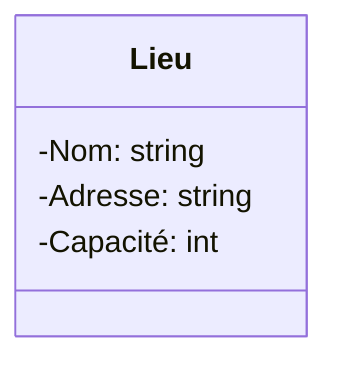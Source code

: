 classDiagram
    class Lieu {
        -Nom: string
        -Adresse: string
        -Capacité: int
    }